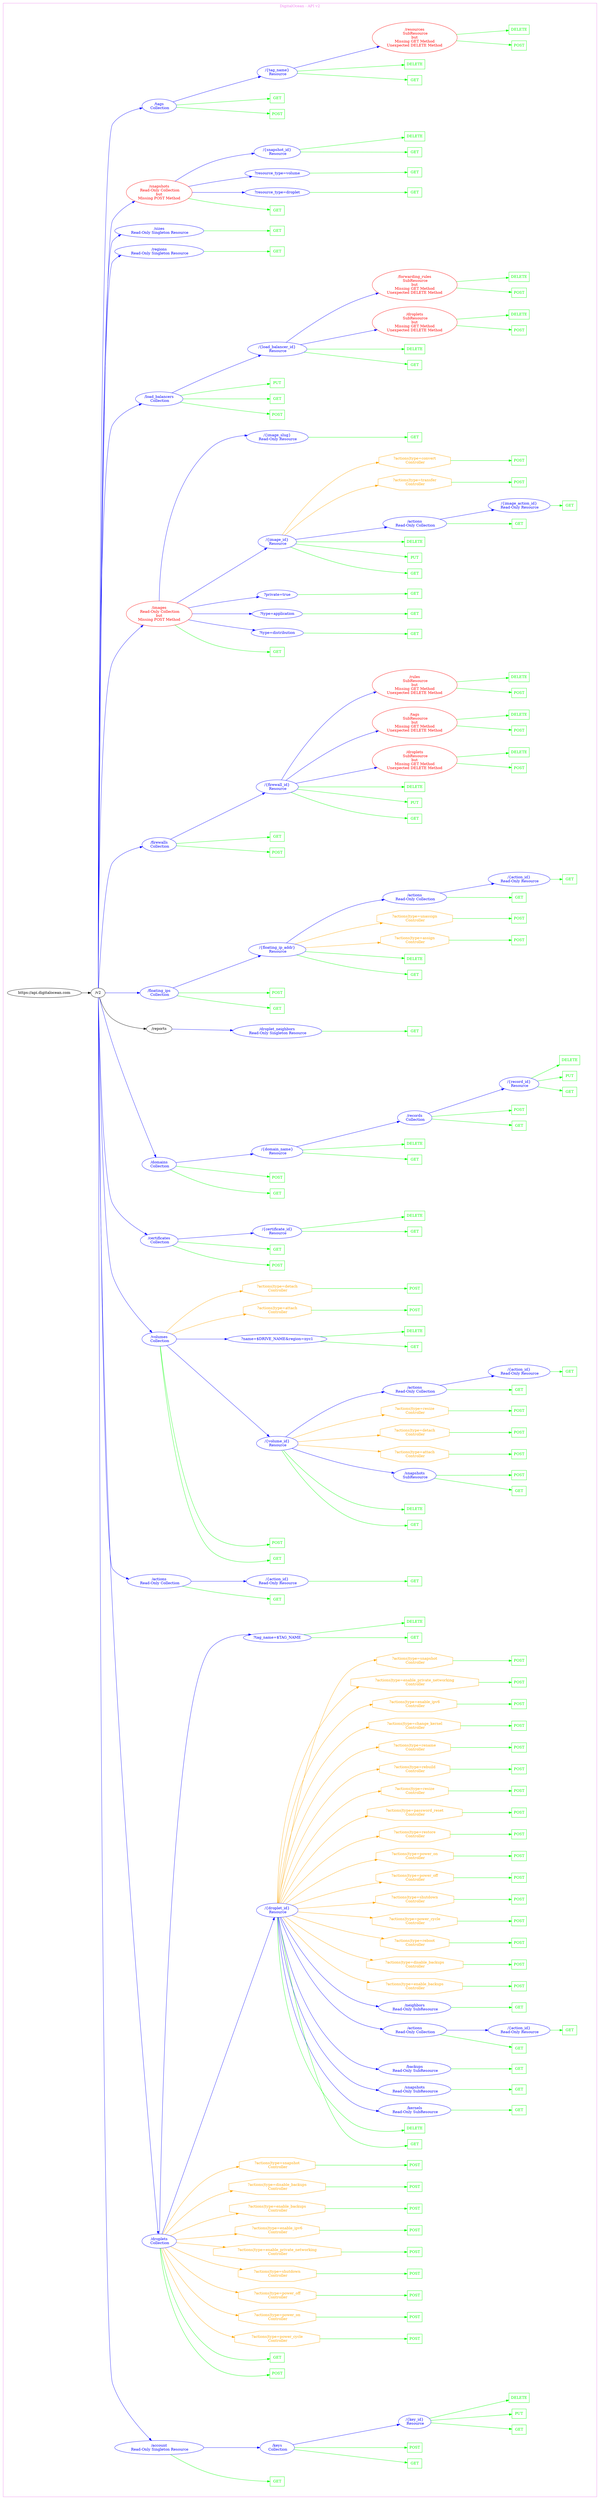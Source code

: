 digraph Cloud_Computing_REST_API {
rankdir="LR";
subgraph cluster_0 {
label="DigitalOcean - API v2"
color=violet
fontcolor=violet
subgraph cluster_1 {
label=""
color=white
fontcolor=white
node1 [label="https://api.digitalocean.com", shape="ellipse", color="black", fontcolor="black"]
node1 -> node2 [color="black", fontcolor="black"]
subgraph cluster_2 {
label=""
color=white
fontcolor=white
node2 [label="/v2", shape="ellipse", color="black", fontcolor="black"]
node2 -> node3 [color="blue", fontcolor="blue"]
subgraph cluster_3 {
label=""
color=white
fontcolor=white
node3 [label="/account\n Read-Only Singleton Resource", shape="ellipse", color="blue", fontcolor="blue"]
node3 -> node4 [color="green", fontcolor="green"]
subgraph cluster_4 {
label=""
color=white
fontcolor=white
node4 [label="GET", shape="box", color="green", fontcolor="green"]
}
node3 -> node5 [color="blue", fontcolor="blue"]
subgraph cluster_5 {
label=""
color=white
fontcolor=white
node5 [label="/keys\n Collection", shape="ellipse", color="blue", fontcolor="blue"]
node5 -> node6 [color="green", fontcolor="green"]
subgraph cluster_6 {
label=""
color=white
fontcolor=white
node6 [label="GET", shape="box", color="green", fontcolor="green"]
}
node5 -> node7 [color="green", fontcolor="green"]
subgraph cluster_7 {
label=""
color=white
fontcolor=white
node7 [label="POST", shape="box", color="green", fontcolor="green"]
}
node5 -> node8 [color="blue", fontcolor="blue"]
subgraph cluster_8 {
label=""
color=white
fontcolor=white
node8 [label="/{key_id}\n Resource", shape="ellipse", color="blue", fontcolor="blue"]
node8 -> node9 [color="green", fontcolor="green"]
subgraph cluster_9 {
label=""
color=white
fontcolor=white
node9 [label="GET", shape="box", color="green", fontcolor="green"]
}
node8 -> node10 [color="green", fontcolor="green"]
subgraph cluster_10 {
label=""
color=white
fontcolor=white
node10 [label="PUT", shape="box", color="green", fontcolor="green"]
}
node8 -> node11 [color="green", fontcolor="green"]
subgraph cluster_11 {
label=""
color=white
fontcolor=white
node11 [label="DELETE", shape="box", color="green", fontcolor="green"]
}
}
}
}
node2 -> node12 [color="blue", fontcolor="blue"]
subgraph cluster_12 {
label=""
color=white
fontcolor=white
node12 [label="/droplets\n Collection", shape="ellipse", color="blue", fontcolor="blue"]
node12 -> node13 [color="green", fontcolor="green"]
subgraph cluster_13 {
label=""
color=white
fontcolor=white
node13 [label="POST", shape="box", color="green", fontcolor="green"]
}
node12 -> node14 [color="green", fontcolor="green"]
subgraph cluster_14 {
label=""
color=white
fontcolor=white
node14 [label="GET", shape="box", color="green", fontcolor="green"]
}
node12 -> node15 [color="orange", fontcolor="orange"]
subgraph cluster_15 {
label=""
color=white
fontcolor=white
node15 [label="?actions|type=power_cycle\n Controller", shape="octagon", color="orange", fontcolor="orange"]
node15 -> node16 [color="green", fontcolor="green"]
subgraph cluster_16 {
label=""
color=white
fontcolor=white
node16 [label="POST", shape="box", color="green", fontcolor="green"]
}
}
node12 -> node17 [color="orange", fontcolor="orange"]
subgraph cluster_17 {
label=""
color=white
fontcolor=white
node17 [label="?actions|type=power_on\n Controller", shape="octagon", color="orange", fontcolor="orange"]
node17 -> node18 [color="green", fontcolor="green"]
subgraph cluster_18 {
label=""
color=white
fontcolor=white
node18 [label="POST", shape="box", color="green", fontcolor="green"]
}
}
node12 -> node19 [color="orange", fontcolor="orange"]
subgraph cluster_19 {
label=""
color=white
fontcolor=white
node19 [label="?actions|type=power_off\n Controller", shape="octagon", color="orange", fontcolor="orange"]
node19 -> node20 [color="green", fontcolor="green"]
subgraph cluster_20 {
label=""
color=white
fontcolor=white
node20 [label="POST", shape="box", color="green", fontcolor="green"]
}
}
node12 -> node21 [color="orange", fontcolor="orange"]
subgraph cluster_21 {
label=""
color=white
fontcolor=white
node21 [label="?actions|type=shutdown\n Controller", shape="octagon", color="orange", fontcolor="orange"]
node21 -> node22 [color="green", fontcolor="green"]
subgraph cluster_22 {
label=""
color=white
fontcolor=white
node22 [label="POST", shape="box", color="green", fontcolor="green"]
}
}
node12 -> node23 [color="orange", fontcolor="orange"]
subgraph cluster_23 {
label=""
color=white
fontcolor=white
node23 [label="?actions|type=enable_private_networking\n Controller", shape="octagon", color="orange", fontcolor="orange"]
node23 -> node24 [color="green", fontcolor="green"]
subgraph cluster_24 {
label=""
color=white
fontcolor=white
node24 [label="POST", shape="box", color="green", fontcolor="green"]
}
}
node12 -> node25 [color="orange", fontcolor="orange"]
subgraph cluster_25 {
label=""
color=white
fontcolor=white
node25 [label="?actions|type=enable_ipv6\n Controller", shape="octagon", color="orange", fontcolor="orange"]
node25 -> node26 [color="green", fontcolor="green"]
subgraph cluster_26 {
label=""
color=white
fontcolor=white
node26 [label="POST", shape="box", color="green", fontcolor="green"]
}
}
node12 -> node27 [color="orange", fontcolor="orange"]
subgraph cluster_27 {
label=""
color=white
fontcolor=white
node27 [label="?actions|type=enable_backups\n Controller", shape="octagon", color="orange", fontcolor="orange"]
node27 -> node28 [color="green", fontcolor="green"]
subgraph cluster_28 {
label=""
color=white
fontcolor=white
node28 [label="POST", shape="box", color="green", fontcolor="green"]
}
}
node12 -> node29 [color="orange", fontcolor="orange"]
subgraph cluster_29 {
label=""
color=white
fontcolor=white
node29 [label="?actions|type=disable_backups\n Controller", shape="octagon", color="orange", fontcolor="orange"]
node29 -> node30 [color="green", fontcolor="green"]
subgraph cluster_30 {
label=""
color=white
fontcolor=white
node30 [label="POST", shape="box", color="green", fontcolor="green"]
}
}
node12 -> node31 [color="orange", fontcolor="orange"]
subgraph cluster_31 {
label=""
color=white
fontcolor=white
node31 [label="?actions|type=snapshot\n Controller", shape="octagon", color="orange", fontcolor="orange"]
node31 -> node32 [color="green", fontcolor="green"]
subgraph cluster_32 {
label=""
color=white
fontcolor=white
node32 [label="POST", shape="box", color="green", fontcolor="green"]
}
}
node12 -> node33 [color="blue", fontcolor="blue"]
subgraph cluster_33 {
label=""
color=white
fontcolor=white
node33 [label="/{droplet_id}\n Resource", shape="ellipse", color="blue", fontcolor="blue"]
node33 -> node34 [color="green", fontcolor="green"]
subgraph cluster_34 {
label=""
color=white
fontcolor=white
node34 [label="GET", shape="box", color="green", fontcolor="green"]
}
node33 -> node35 [color="green", fontcolor="green"]
subgraph cluster_35 {
label=""
color=white
fontcolor=white
node35 [label="DELETE", shape="box", color="green", fontcolor="green"]
}
node33 -> node36 [color="blue", fontcolor="blue"]
subgraph cluster_36 {
label=""
color=white
fontcolor=white
node36 [label="/kernels\n Read-Only SubResource", shape="ellipse", color="blue", fontcolor="blue"]
node36 -> node37 [color="green", fontcolor="green"]
subgraph cluster_37 {
label=""
color=white
fontcolor=white
node37 [label="GET", shape="box", color="green", fontcolor="green"]
}
}
node33 -> node38 [color="blue", fontcolor="blue"]
subgraph cluster_38 {
label=""
color=white
fontcolor=white
node38 [label="/snapshots\n Read-Only SubResource", shape="ellipse", color="blue", fontcolor="blue"]
node38 -> node39 [color="green", fontcolor="green"]
subgraph cluster_39 {
label=""
color=white
fontcolor=white
node39 [label="GET", shape="box", color="green", fontcolor="green"]
}
}
node33 -> node40 [color="blue", fontcolor="blue"]
subgraph cluster_40 {
label=""
color=white
fontcolor=white
node40 [label="/backups\n Read-Only SubResource", shape="ellipse", color="blue", fontcolor="blue"]
node40 -> node41 [color="green", fontcolor="green"]
subgraph cluster_41 {
label=""
color=white
fontcolor=white
node41 [label="GET", shape="box", color="green", fontcolor="green"]
}
}
node33 -> node42 [color="blue", fontcolor="blue"]
subgraph cluster_42 {
label=""
color=white
fontcolor=white
node42 [label="/actions\n Read-Only Collection", shape="ellipse", color="blue", fontcolor="blue"]
node42 -> node43 [color="green", fontcolor="green"]
subgraph cluster_43 {
label=""
color=white
fontcolor=white
node43 [label="GET", shape="box", color="green", fontcolor="green"]
}
node42 -> node44 [color="blue", fontcolor="blue"]
subgraph cluster_44 {
label=""
color=white
fontcolor=white
node44 [label="/{action_id}\n Read-Only Resource", shape="ellipse", color="blue", fontcolor="blue"]
node44 -> node45 [color="green", fontcolor="green"]
subgraph cluster_45 {
label=""
color=white
fontcolor=white
node45 [label="GET", shape="box", color="green", fontcolor="green"]
}
}
}
node33 -> node46 [color="blue", fontcolor="blue"]
subgraph cluster_46 {
label=""
color=white
fontcolor=white
node46 [label="/neighbors\n Read-Only SubResource", shape="ellipse", color="blue", fontcolor="blue"]
node46 -> node47 [color="green", fontcolor="green"]
subgraph cluster_47 {
label=""
color=white
fontcolor=white
node47 [label="GET", shape="box", color="green", fontcolor="green"]
}
}
node33 -> node48 [color="orange", fontcolor="orange"]
subgraph cluster_48 {
label=""
color=white
fontcolor=white
node48 [label="?actions|type=enable_backups\n Controller", shape="octagon", color="orange", fontcolor="orange"]
node48 -> node49 [color="green", fontcolor="green"]
subgraph cluster_49 {
label=""
color=white
fontcolor=white
node49 [label="POST", shape="box", color="green", fontcolor="green"]
}
}
node33 -> node50 [color="orange", fontcolor="orange"]
subgraph cluster_50 {
label=""
color=white
fontcolor=white
node50 [label="?actions|type=disable_backups\n Controller", shape="octagon", color="orange", fontcolor="orange"]
node50 -> node51 [color="green", fontcolor="green"]
subgraph cluster_51 {
label=""
color=white
fontcolor=white
node51 [label="POST", shape="box", color="green", fontcolor="green"]
}
}
node33 -> node52 [color="orange", fontcolor="orange"]
subgraph cluster_52 {
label=""
color=white
fontcolor=white
node52 [label="?actions|type=reboot\n Controller", shape="octagon", color="orange", fontcolor="orange"]
node52 -> node53 [color="green", fontcolor="green"]
subgraph cluster_53 {
label=""
color=white
fontcolor=white
node53 [label="POST", shape="box", color="green", fontcolor="green"]
}
}
node33 -> node54 [color="orange", fontcolor="orange"]
subgraph cluster_54 {
label=""
color=white
fontcolor=white
node54 [label="?actions|type=power_cycle\n Controller", shape="octagon", color="orange", fontcolor="orange"]
node54 -> node55 [color="green", fontcolor="green"]
subgraph cluster_55 {
label=""
color=white
fontcolor=white
node55 [label="POST", shape="box", color="green", fontcolor="green"]
}
}
node33 -> node56 [color="orange", fontcolor="orange"]
subgraph cluster_56 {
label=""
color=white
fontcolor=white
node56 [label="?actions|type=shutdown\n Controller", shape="octagon", color="orange", fontcolor="orange"]
node56 -> node57 [color="green", fontcolor="green"]
subgraph cluster_57 {
label=""
color=white
fontcolor=white
node57 [label="POST", shape="box", color="green", fontcolor="green"]
}
}
node33 -> node58 [color="orange", fontcolor="orange"]
subgraph cluster_58 {
label=""
color=white
fontcolor=white
node58 [label="?actions|type=power_off\n Controller", shape="octagon", color="orange", fontcolor="orange"]
node58 -> node59 [color="green", fontcolor="green"]
subgraph cluster_59 {
label=""
color=white
fontcolor=white
node59 [label="POST", shape="box", color="green", fontcolor="green"]
}
}
node33 -> node60 [color="orange", fontcolor="orange"]
subgraph cluster_60 {
label=""
color=white
fontcolor=white
node60 [label="?actions|type=power_on\n Controller", shape="octagon", color="orange", fontcolor="orange"]
node60 -> node61 [color="green", fontcolor="green"]
subgraph cluster_61 {
label=""
color=white
fontcolor=white
node61 [label="POST", shape="box", color="green", fontcolor="green"]
}
}
node33 -> node62 [color="orange", fontcolor="orange"]
subgraph cluster_62 {
label=""
color=white
fontcolor=white
node62 [label="?actions|type=restore\n Controller", shape="octagon", color="orange", fontcolor="orange"]
node62 -> node63 [color="green", fontcolor="green"]
subgraph cluster_63 {
label=""
color=white
fontcolor=white
node63 [label="POST", shape="box", color="green", fontcolor="green"]
}
}
node33 -> node64 [color="orange", fontcolor="orange"]
subgraph cluster_64 {
label=""
color=white
fontcolor=white
node64 [label="?actions|type=password_reset\n Controller", shape="octagon", color="orange", fontcolor="orange"]
node64 -> node65 [color="green", fontcolor="green"]
subgraph cluster_65 {
label=""
color=white
fontcolor=white
node65 [label="POST", shape="box", color="green", fontcolor="green"]
}
}
node33 -> node66 [color="orange", fontcolor="orange"]
subgraph cluster_66 {
label=""
color=white
fontcolor=white
node66 [label="?actions|type=resize\n Controller", shape="octagon", color="orange", fontcolor="orange"]
node66 -> node67 [color="green", fontcolor="green"]
subgraph cluster_67 {
label=""
color=white
fontcolor=white
node67 [label="POST", shape="box", color="green", fontcolor="green"]
}
}
node33 -> node68 [color="orange", fontcolor="orange"]
subgraph cluster_68 {
label=""
color=white
fontcolor=white
node68 [label="?actions|type=rebuild\n Controller", shape="octagon", color="orange", fontcolor="orange"]
node68 -> node69 [color="green", fontcolor="green"]
subgraph cluster_69 {
label=""
color=white
fontcolor=white
node69 [label="POST", shape="box", color="green", fontcolor="green"]
}
}
node33 -> node70 [color="orange", fontcolor="orange"]
subgraph cluster_70 {
label=""
color=white
fontcolor=white
node70 [label="?actions|type=rename\n Controller", shape="octagon", color="orange", fontcolor="orange"]
node70 -> node71 [color="green", fontcolor="green"]
subgraph cluster_71 {
label=""
color=white
fontcolor=white
node71 [label="POST", shape="box", color="green", fontcolor="green"]
}
}
node33 -> node72 [color="orange", fontcolor="orange"]
subgraph cluster_72 {
label=""
color=white
fontcolor=white
node72 [label="?actions|type=change_kernel\n Controller", shape="octagon", color="orange", fontcolor="orange"]
node72 -> node73 [color="green", fontcolor="green"]
subgraph cluster_73 {
label=""
color=white
fontcolor=white
node73 [label="POST", shape="box", color="green", fontcolor="green"]
}
}
node33 -> node74 [color="orange", fontcolor="orange"]
subgraph cluster_74 {
label=""
color=white
fontcolor=white
node74 [label="?actions|type=enable_ipv6\n Controller", shape="octagon", color="orange", fontcolor="orange"]
node74 -> node75 [color="green", fontcolor="green"]
subgraph cluster_75 {
label=""
color=white
fontcolor=white
node75 [label="POST", shape="box", color="green", fontcolor="green"]
}
}
node33 -> node76 [color="orange", fontcolor="orange"]
subgraph cluster_76 {
label=""
color=white
fontcolor=white
node76 [label="?actions|type=enable_private_networking\n Controller", shape="octagon", color="orange", fontcolor="orange"]
node76 -> node77 [color="green", fontcolor="green"]
subgraph cluster_77 {
label=""
color=white
fontcolor=white
node77 [label="POST", shape="box", color="green", fontcolor="green"]
}
}
node33 -> node78 [color="orange", fontcolor="orange"]
subgraph cluster_78 {
label=""
color=white
fontcolor=white
node78 [label="?actions|type=snapshot\n Controller", shape="octagon", color="orange", fontcolor="orange"]
node78 -> node79 [color="green", fontcolor="green"]
subgraph cluster_79 {
label=""
color=white
fontcolor=white
node79 [label="POST", shape="box", color="green", fontcolor="green"]
}
}
}
node12 -> node80 [color="blue", fontcolor="blue"]
subgraph cluster_80 {
label=""
color=white
fontcolor=white
node80 [label="?tag_name=$TAG_NAME", shape="ellipse", color="blue", fontcolor="blue"]
node80 -> node81 [color="green", fontcolor="green"]
subgraph cluster_81 {
label=""
color=white
fontcolor=white
node81 [label="GET", shape="box", color="green", fontcolor="green"]
}
node80 -> node82 [color="green", fontcolor="green"]
subgraph cluster_82 {
label=""
color=white
fontcolor=white
node82 [label="DELETE", shape="box", color="green", fontcolor="green"]
}
}
}
node2 -> node83 [color="blue", fontcolor="blue"]
subgraph cluster_83 {
label=""
color=white
fontcolor=white
node83 [label="/actions\n Read-Only Collection", shape="ellipse", color="blue", fontcolor="blue"]
node83 -> node84 [color="green", fontcolor="green"]
subgraph cluster_84 {
label=""
color=white
fontcolor=white
node84 [label="GET", shape="box", color="green", fontcolor="green"]
}
node83 -> node85 [color="blue", fontcolor="blue"]
subgraph cluster_85 {
label=""
color=white
fontcolor=white
node85 [label="/{action_id}\n Read-Only Resource", shape="ellipse", color="blue", fontcolor="blue"]
node85 -> node86 [color="green", fontcolor="green"]
subgraph cluster_86 {
label=""
color=white
fontcolor=white
node86 [label="GET", shape="box", color="green", fontcolor="green"]
}
}
}
node2 -> node87 [color="blue", fontcolor="blue"]
subgraph cluster_87 {
label=""
color=white
fontcolor=white
node87 [label="/volumes\n Collection", shape="ellipse", color="blue", fontcolor="blue"]
node87 -> node88 [color="green", fontcolor="green"]
subgraph cluster_88 {
label=""
color=white
fontcolor=white
node88 [label="GET", shape="box", color="green", fontcolor="green"]
}
node87 -> node89 [color="green", fontcolor="green"]
subgraph cluster_89 {
label=""
color=white
fontcolor=white
node89 [label="POST", shape="box", color="green", fontcolor="green"]
}
node87 -> node90 [color="blue", fontcolor="blue"]
subgraph cluster_90 {
label=""
color=white
fontcolor=white
node90 [label="/{volume_id}\n Resource", shape="ellipse", color="blue", fontcolor="blue"]
node90 -> node91 [color="green", fontcolor="green"]
subgraph cluster_91 {
label=""
color=white
fontcolor=white
node91 [label="GET", shape="box", color="green", fontcolor="green"]
}
node90 -> node92 [color="green", fontcolor="green"]
subgraph cluster_92 {
label=""
color=white
fontcolor=white
node92 [label="DELETE", shape="box", color="green", fontcolor="green"]
}
node90 -> node93 [color="blue", fontcolor="blue"]
subgraph cluster_93 {
label=""
color=white
fontcolor=white
node93 [label="/snapshots\n SubResource", shape="ellipse", color="blue", fontcolor="blue"]
node93 -> node94 [color="green", fontcolor="green"]
subgraph cluster_94 {
label=""
color=white
fontcolor=white
node94 [label="GET", shape="box", color="green", fontcolor="green"]
}
node93 -> node95 [color="green", fontcolor="green"]
subgraph cluster_95 {
label=""
color=white
fontcolor=white
node95 [label="POST", shape="box", color="green", fontcolor="green"]
}
}
node90 -> node96 [color="orange", fontcolor="orange"]
subgraph cluster_96 {
label=""
color=white
fontcolor=white
node96 [label="?actions|type=attach\n Controller", shape="octagon", color="orange", fontcolor="orange"]
node96 -> node97 [color="green", fontcolor="green"]
subgraph cluster_97 {
label=""
color=white
fontcolor=white
node97 [label="POST", shape="box", color="green", fontcolor="green"]
}
}
node90 -> node98 [color="orange", fontcolor="orange"]
subgraph cluster_98 {
label=""
color=white
fontcolor=white
node98 [label="?actions|type=detach\n Controller", shape="octagon", color="orange", fontcolor="orange"]
node98 -> node99 [color="green", fontcolor="green"]
subgraph cluster_99 {
label=""
color=white
fontcolor=white
node99 [label="POST", shape="box", color="green", fontcolor="green"]
}
}
node90 -> node100 [color="orange", fontcolor="orange"]
subgraph cluster_100 {
label=""
color=white
fontcolor=white
node100 [label="?actions|type=resize\n Controller", shape="octagon", color="orange", fontcolor="orange"]
node100 -> node101 [color="green", fontcolor="green"]
subgraph cluster_101 {
label=""
color=white
fontcolor=white
node101 [label="POST", shape="box", color="green", fontcolor="green"]
}
}
node90 -> node102 [color="blue", fontcolor="blue"]
subgraph cluster_102 {
label=""
color=white
fontcolor=white
node102 [label="/actions\n Read-Only Collection", shape="ellipse", color="blue", fontcolor="blue"]
node102 -> node103 [color="green", fontcolor="green"]
subgraph cluster_103 {
label=""
color=white
fontcolor=white
node103 [label="GET", shape="box", color="green", fontcolor="green"]
}
node102 -> node104 [color="blue", fontcolor="blue"]
subgraph cluster_104 {
label=""
color=white
fontcolor=white
node104 [label="/{action_id}\n Read-Only Resource", shape="ellipse", color="blue", fontcolor="blue"]
node104 -> node105 [color="green", fontcolor="green"]
subgraph cluster_105 {
label=""
color=white
fontcolor=white
node105 [label="GET", shape="box", color="green", fontcolor="green"]
}
}
}
}
node87 -> node106 [color="blue", fontcolor="blue"]
subgraph cluster_106 {
label=""
color=white
fontcolor=white
node106 [label="?name=$DRIVE_NAME&region=nyc1", shape="ellipse", color="blue", fontcolor="blue"]
node106 -> node107 [color="green", fontcolor="green"]
subgraph cluster_107 {
label=""
color=white
fontcolor=white
node107 [label="GET", shape="box", color="green", fontcolor="green"]
}
node106 -> node108 [color="green", fontcolor="green"]
subgraph cluster_108 {
label=""
color=white
fontcolor=white
node108 [label="DELETE", shape="box", color="green", fontcolor="green"]
}
}
node87 -> node109 [color="orange", fontcolor="orange"]
subgraph cluster_109 {
label=""
color=white
fontcolor=white
node109 [label="?actions|type=attach\n Controller", shape="octagon", color="orange", fontcolor="orange"]
node109 -> node110 [color="green", fontcolor="green"]
subgraph cluster_110 {
label=""
color=white
fontcolor=white
node110 [label="POST", shape="box", color="green", fontcolor="green"]
}
}
node87 -> node111 [color="orange", fontcolor="orange"]
subgraph cluster_111 {
label=""
color=white
fontcolor=white
node111 [label="?actions|type=detach\n Controller", shape="octagon", color="orange", fontcolor="orange"]
node111 -> node112 [color="green", fontcolor="green"]
subgraph cluster_112 {
label=""
color=white
fontcolor=white
node112 [label="POST", shape="box", color="green", fontcolor="green"]
}
}
}
node2 -> node113 [color="blue", fontcolor="blue"]
subgraph cluster_113 {
label=""
color=white
fontcolor=white
node113 [label="/certificates\n Collection", shape="ellipse", color="blue", fontcolor="blue"]
node113 -> node114 [color="green", fontcolor="green"]
subgraph cluster_114 {
label=""
color=white
fontcolor=white
node114 [label="POST", shape="box", color="green", fontcolor="green"]
}
node113 -> node115 [color="green", fontcolor="green"]
subgraph cluster_115 {
label=""
color=white
fontcolor=white
node115 [label="GET", shape="box", color="green", fontcolor="green"]
}
node113 -> node116 [color="blue", fontcolor="blue"]
subgraph cluster_116 {
label=""
color=white
fontcolor=white
node116 [label="/{certificate_id}\n Resource", shape="ellipse", color="blue", fontcolor="blue"]
node116 -> node117 [color="green", fontcolor="green"]
subgraph cluster_117 {
label=""
color=white
fontcolor=white
node117 [label="GET", shape="box", color="green", fontcolor="green"]
}
node116 -> node118 [color="green", fontcolor="green"]
subgraph cluster_118 {
label=""
color=white
fontcolor=white
node118 [label="DELETE", shape="box", color="green", fontcolor="green"]
}
}
}
node2 -> node119 [color="blue", fontcolor="blue"]
subgraph cluster_119 {
label=""
color=white
fontcolor=white
node119 [label="/domains\n Collection", shape="ellipse", color="blue", fontcolor="blue"]
node119 -> node120 [color="green", fontcolor="green"]
subgraph cluster_120 {
label=""
color=white
fontcolor=white
node120 [label="GET", shape="box", color="green", fontcolor="green"]
}
node119 -> node121 [color="green", fontcolor="green"]
subgraph cluster_121 {
label=""
color=white
fontcolor=white
node121 [label="POST", shape="box", color="green", fontcolor="green"]
}
node119 -> node122 [color="blue", fontcolor="blue"]
subgraph cluster_122 {
label=""
color=white
fontcolor=white
node122 [label="/{domain_name}\n Resource", shape="ellipse", color="blue", fontcolor="blue"]
node122 -> node123 [color="green", fontcolor="green"]
subgraph cluster_123 {
label=""
color=white
fontcolor=white
node123 [label="GET", shape="box", color="green", fontcolor="green"]
}
node122 -> node124 [color="green", fontcolor="green"]
subgraph cluster_124 {
label=""
color=white
fontcolor=white
node124 [label="DELETE", shape="box", color="green", fontcolor="green"]
}
node122 -> node125 [color="blue", fontcolor="blue"]
subgraph cluster_125 {
label=""
color=white
fontcolor=white
node125 [label="/records\n Collection", shape="ellipse", color="blue", fontcolor="blue"]
node125 -> node126 [color="green", fontcolor="green"]
subgraph cluster_126 {
label=""
color=white
fontcolor=white
node126 [label="GET", shape="box", color="green", fontcolor="green"]
}
node125 -> node127 [color="green", fontcolor="green"]
subgraph cluster_127 {
label=""
color=white
fontcolor=white
node127 [label="POST", shape="box", color="green", fontcolor="green"]
}
node125 -> node128 [color="blue", fontcolor="blue"]
subgraph cluster_128 {
label=""
color=white
fontcolor=white
node128 [label="/{record_id}\n Resource", shape="ellipse", color="blue", fontcolor="blue"]
node128 -> node129 [color="green", fontcolor="green"]
subgraph cluster_129 {
label=""
color=white
fontcolor=white
node129 [label="GET", shape="box", color="green", fontcolor="green"]
}
node128 -> node130 [color="green", fontcolor="green"]
subgraph cluster_130 {
label=""
color=white
fontcolor=white
node130 [label="PUT", shape="box", color="green", fontcolor="green"]
}
node128 -> node131 [color="green", fontcolor="green"]
subgraph cluster_131 {
label=""
color=white
fontcolor=white
node131 [label="DELETE", shape="box", color="green", fontcolor="green"]
}
}
}
}
}
node2 -> node132 [color="black", fontcolor="black"]
subgraph cluster_132 {
label=""
color=white
fontcolor=white
node132 [label="/reports", shape="ellipse", color="black", fontcolor="black"]
node132 -> node133 [color="blue", fontcolor="blue"]
subgraph cluster_133 {
label=""
color=white
fontcolor=white
node133 [label="/droplet_neighbors\n Read-Only Singleton Resource", shape="ellipse", color="blue", fontcolor="blue"]
node133 -> node134 [color="green", fontcolor="green"]
subgraph cluster_134 {
label=""
color=white
fontcolor=white
node134 [label="GET", shape="box", color="green", fontcolor="green"]
}
}
}
node2 -> node135 [color="blue", fontcolor="blue"]
subgraph cluster_135 {
label=""
color=white
fontcolor=white
node135 [label="/floating_ips\n Collection", shape="ellipse", color="blue", fontcolor="blue"]
node135 -> node136 [color="green", fontcolor="green"]
subgraph cluster_136 {
label=""
color=white
fontcolor=white
node136 [label="GET", shape="box", color="green", fontcolor="green"]
}
node135 -> node137 [color="green", fontcolor="green"]
subgraph cluster_137 {
label=""
color=white
fontcolor=white
node137 [label="POST", shape="box", color="green", fontcolor="green"]
}
node135 -> node138 [color="blue", fontcolor="blue"]
subgraph cluster_138 {
label=""
color=white
fontcolor=white
node138 [label="/{floating_ip_addr}\n Resource", shape="ellipse", color="blue", fontcolor="blue"]
node138 -> node139 [color="green", fontcolor="green"]
subgraph cluster_139 {
label=""
color=white
fontcolor=white
node139 [label="GET", shape="box", color="green", fontcolor="green"]
}
node138 -> node140 [color="green", fontcolor="green"]
subgraph cluster_140 {
label=""
color=white
fontcolor=white
node140 [label="DELETE", shape="box", color="green", fontcolor="green"]
}
node138 -> node141 [color="orange", fontcolor="orange"]
subgraph cluster_141 {
label=""
color=white
fontcolor=white
node141 [label="?actions|type=assign\n Controller", shape="octagon", color="orange", fontcolor="orange"]
node141 -> node142 [color="green", fontcolor="green"]
subgraph cluster_142 {
label=""
color=white
fontcolor=white
node142 [label="POST", shape="box", color="green", fontcolor="green"]
}
}
node138 -> node143 [color="orange", fontcolor="orange"]
subgraph cluster_143 {
label=""
color=white
fontcolor=white
node143 [label="?actions|type=unassign\n Controller", shape="octagon", color="orange", fontcolor="orange"]
node143 -> node144 [color="green", fontcolor="green"]
subgraph cluster_144 {
label=""
color=white
fontcolor=white
node144 [label="POST", shape="box", color="green", fontcolor="green"]
}
}
node138 -> node145 [color="blue", fontcolor="blue"]
subgraph cluster_145 {
label=""
color=white
fontcolor=white
node145 [label="/actions\n Read-Only Collection", shape="ellipse", color="blue", fontcolor="blue"]
node145 -> node146 [color="green", fontcolor="green"]
subgraph cluster_146 {
label=""
color=white
fontcolor=white
node146 [label="GET", shape="box", color="green", fontcolor="green"]
}
node145 -> node147 [color="blue", fontcolor="blue"]
subgraph cluster_147 {
label=""
color=white
fontcolor=white
node147 [label="/{action_id}\n Read-Only Resource", shape="ellipse", color="blue", fontcolor="blue"]
node147 -> node148 [color="green", fontcolor="green"]
subgraph cluster_148 {
label=""
color=white
fontcolor=white
node148 [label="GET", shape="box", color="green", fontcolor="green"]
}
}
}
}
}
node2 -> node149 [color="blue", fontcolor="blue"]
subgraph cluster_149 {
label=""
color=white
fontcolor=white
node149 [label="/firewalls\n Collection", shape="ellipse", color="blue", fontcolor="blue"]
node149 -> node150 [color="green", fontcolor="green"]
subgraph cluster_150 {
label=""
color=white
fontcolor=white
node150 [label="POST", shape="box", color="green", fontcolor="green"]
}
node149 -> node151 [color="green", fontcolor="green"]
subgraph cluster_151 {
label=""
color=white
fontcolor=white
node151 [label="GET", shape="box", color="green", fontcolor="green"]
}
node149 -> node152 [color="blue", fontcolor="blue"]
subgraph cluster_152 {
label=""
color=white
fontcolor=white
node152 [label="/{firewall_id}\n Resource", shape="ellipse", color="blue", fontcolor="blue"]
node152 -> node153 [color="green", fontcolor="green"]
subgraph cluster_153 {
label=""
color=white
fontcolor=white
node153 [label="GET", shape="box", color="green", fontcolor="green"]
}
node152 -> node154 [color="green", fontcolor="green"]
subgraph cluster_154 {
label=""
color=white
fontcolor=white
node154 [label="PUT", shape="box", color="green", fontcolor="green"]
}
node152 -> node155 [color="green", fontcolor="green"]
subgraph cluster_155 {
label=""
color=white
fontcolor=white
node155 [label="DELETE", shape="box", color="green", fontcolor="green"]
}
node152 -> node156 [color="blue", fontcolor="blue"]
subgraph cluster_156 {
label=""
color=white
fontcolor=white
node156 [label="/droplets\n SubResource\nbut\nMissing GET Method\nUnexpected DELETE Method", shape="ellipse", color="red", fontcolor="red"]
node156 -> node157 [color="green", fontcolor="green"]
subgraph cluster_157 {
label=""
color=white
fontcolor=white
node157 [label="POST", shape="box", color="green", fontcolor="green"]
}
node156 -> node158 [color="green", fontcolor="green"]
subgraph cluster_158 {
label=""
color=white
fontcolor=white
node158 [label="DELETE", shape="box", color="green", fontcolor="green"]
}
}
node152 -> node159 [color="blue", fontcolor="blue"]
subgraph cluster_159 {
label=""
color=white
fontcolor=white
node159 [label="/tags\n SubResource\nbut\nMissing GET Method\nUnexpected DELETE Method", shape="ellipse", color="red", fontcolor="red"]
node159 -> node160 [color="green", fontcolor="green"]
subgraph cluster_160 {
label=""
color=white
fontcolor=white
node160 [label="POST", shape="box", color="green", fontcolor="green"]
}
node159 -> node161 [color="green", fontcolor="green"]
subgraph cluster_161 {
label=""
color=white
fontcolor=white
node161 [label="DELETE", shape="box", color="green", fontcolor="green"]
}
}
node152 -> node162 [color="blue", fontcolor="blue"]
subgraph cluster_162 {
label=""
color=white
fontcolor=white
node162 [label="/rules\n SubResource\nbut\nMissing GET Method\nUnexpected DELETE Method", shape="ellipse", color="red", fontcolor="red"]
node162 -> node163 [color="green", fontcolor="green"]
subgraph cluster_163 {
label=""
color=white
fontcolor=white
node163 [label="POST", shape="box", color="green", fontcolor="green"]
}
node162 -> node164 [color="green", fontcolor="green"]
subgraph cluster_164 {
label=""
color=white
fontcolor=white
node164 [label="DELETE", shape="box", color="green", fontcolor="green"]
}
}
}
}
node2 -> node165 [color="blue", fontcolor="blue"]
subgraph cluster_165 {
label=""
color=white
fontcolor=white
node165 [label="/images\n Read-Only Collection\nbut\nMissing POST Method", shape="ellipse", color="red", fontcolor="red"]
node165 -> node166 [color="green", fontcolor="green"]
subgraph cluster_166 {
label=""
color=white
fontcolor=white
node166 [label="GET", shape="box", color="green", fontcolor="green"]
}
node165 -> node167 [color="blue", fontcolor="blue"]
subgraph cluster_167 {
label=""
color=white
fontcolor=white
node167 [label="?type=distribution", shape="ellipse", color="blue", fontcolor="blue"]
node167 -> node168 [color="green", fontcolor="green"]
subgraph cluster_168 {
label=""
color=white
fontcolor=white
node168 [label="GET", shape="box", color="green", fontcolor="green"]
}
}
node165 -> node169 [color="blue", fontcolor="blue"]
subgraph cluster_169 {
label=""
color=white
fontcolor=white
node169 [label="?type=application", shape="ellipse", color="blue", fontcolor="blue"]
node169 -> node170 [color="green", fontcolor="green"]
subgraph cluster_170 {
label=""
color=white
fontcolor=white
node170 [label="GET", shape="box", color="green", fontcolor="green"]
}
}
node165 -> node171 [color="blue", fontcolor="blue"]
subgraph cluster_171 {
label=""
color=white
fontcolor=white
node171 [label="?private=true", shape="ellipse", color="blue", fontcolor="blue"]
node171 -> node172 [color="green", fontcolor="green"]
subgraph cluster_172 {
label=""
color=white
fontcolor=white
node172 [label="GET", shape="box", color="green", fontcolor="green"]
}
}
node165 -> node173 [color="blue", fontcolor="blue"]
subgraph cluster_173 {
label=""
color=white
fontcolor=white
node173 [label="/{image_id}\n Resource", shape="ellipse", color="blue", fontcolor="blue"]
node173 -> node174 [color="green", fontcolor="green"]
subgraph cluster_174 {
label=""
color=white
fontcolor=white
node174 [label="GET", shape="box", color="green", fontcolor="green"]
}
node173 -> node175 [color="green", fontcolor="green"]
subgraph cluster_175 {
label=""
color=white
fontcolor=white
node175 [label="PUT", shape="box", color="green", fontcolor="green"]
}
node173 -> node176 [color="green", fontcolor="green"]
subgraph cluster_176 {
label=""
color=white
fontcolor=white
node176 [label="DELETE", shape="box", color="green", fontcolor="green"]
}
node173 -> node177 [color="blue", fontcolor="blue"]
subgraph cluster_177 {
label=""
color=white
fontcolor=white
node177 [label="/actions\n Read-Only Collection", shape="ellipse", color="blue", fontcolor="blue"]
node177 -> node178 [color="green", fontcolor="green"]
subgraph cluster_178 {
label=""
color=white
fontcolor=white
node178 [label="GET", shape="box", color="green", fontcolor="green"]
}
node177 -> node179 [color="blue", fontcolor="blue"]
subgraph cluster_179 {
label=""
color=white
fontcolor=white
node179 [label="/{image_action_id}\n Read-Only Resource", shape="ellipse", color="blue", fontcolor="blue"]
node179 -> node180 [color="green", fontcolor="green"]
subgraph cluster_180 {
label=""
color=white
fontcolor=white
node180 [label="GET", shape="box", color="green", fontcolor="green"]
}
}
}
node173 -> node181 [color="orange", fontcolor="orange"]
subgraph cluster_181 {
label=""
color=white
fontcolor=white
node181 [label="?actions|type=transfer\n Controller", shape="octagon", color="orange", fontcolor="orange"]
node181 -> node182 [color="green", fontcolor="green"]
subgraph cluster_182 {
label=""
color=white
fontcolor=white
node182 [label="POST", shape="box", color="green", fontcolor="green"]
}
}
node173 -> node183 [color="orange", fontcolor="orange"]
subgraph cluster_183 {
label=""
color=white
fontcolor=white
node183 [label="?actions|type=convert\n Controller", shape="octagon", color="orange", fontcolor="orange"]
node183 -> node184 [color="green", fontcolor="green"]
subgraph cluster_184 {
label=""
color=white
fontcolor=white
node184 [label="POST", shape="box", color="green", fontcolor="green"]
}
}
}
node165 -> node185 [color="blue", fontcolor="blue"]
subgraph cluster_185 {
label=""
color=white
fontcolor=white
node185 [label="/{image_slug}\n Read-Only Resource", shape="ellipse", color="blue", fontcolor="blue"]
node185 -> node186 [color="green", fontcolor="green"]
subgraph cluster_186 {
label=""
color=white
fontcolor=white
node186 [label="GET", shape="box", color="green", fontcolor="green"]
}
}
}
node2 -> node187 [color="blue", fontcolor="blue"]
subgraph cluster_187 {
label=""
color=white
fontcolor=white
node187 [label="/load_balancers\n Collection", shape="ellipse", color="blue", fontcolor="blue"]
node187 -> node188 [color="green", fontcolor="green"]
subgraph cluster_188 {
label=""
color=white
fontcolor=white
node188 [label="POST", shape="box", color="green", fontcolor="green"]
}
node187 -> node189 [color="green", fontcolor="green"]
subgraph cluster_189 {
label=""
color=white
fontcolor=white
node189 [label="GET", shape="box", color="green", fontcolor="green"]
}
node187 -> node190 [color="green", fontcolor="green"]
subgraph cluster_190 {
label=""
color=white
fontcolor=white
node190 [label="PUT", shape="box", color="green", fontcolor="green"]
}
node187 -> node191 [color="blue", fontcolor="blue"]
subgraph cluster_191 {
label=""
color=white
fontcolor=white
node191 [label="/{load_balancer_id}\n Resource", shape="ellipse", color="blue", fontcolor="blue"]
node191 -> node192 [color="green", fontcolor="green"]
subgraph cluster_192 {
label=""
color=white
fontcolor=white
node192 [label="GET", shape="box", color="green", fontcolor="green"]
}
node191 -> node193 [color="green", fontcolor="green"]
subgraph cluster_193 {
label=""
color=white
fontcolor=white
node193 [label="DELETE", shape="box", color="green", fontcolor="green"]
}
node191 -> node194 [color="blue", fontcolor="blue"]
subgraph cluster_194 {
label=""
color=white
fontcolor=white
node194 [label="/droplets\n SubResource\nbut\nMissing GET Method\nUnexpected DELETE Method", shape="ellipse", color="red", fontcolor="red"]
node194 -> node195 [color="green", fontcolor="green"]
subgraph cluster_195 {
label=""
color=white
fontcolor=white
node195 [label="POST", shape="box", color="green", fontcolor="green"]
}
node194 -> node196 [color="green", fontcolor="green"]
subgraph cluster_196 {
label=""
color=white
fontcolor=white
node196 [label="DELETE", shape="box", color="green", fontcolor="green"]
}
}
node191 -> node197 [color="blue", fontcolor="blue"]
subgraph cluster_197 {
label=""
color=white
fontcolor=white
node197 [label="/forwarding_rules\n SubResource\nbut\nMissing GET Method\nUnexpected DELETE Method", shape="ellipse", color="red", fontcolor="red"]
node197 -> node198 [color="green", fontcolor="green"]
subgraph cluster_198 {
label=""
color=white
fontcolor=white
node198 [label="POST", shape="box", color="green", fontcolor="green"]
}
node197 -> node199 [color="green", fontcolor="green"]
subgraph cluster_199 {
label=""
color=white
fontcolor=white
node199 [label="DELETE", shape="box", color="green", fontcolor="green"]
}
}
}
}
node2 -> node200 [color="blue", fontcolor="blue"]
subgraph cluster_200 {
label=""
color=white
fontcolor=white
node200 [label="/regions\n Read-Only Singleton Resource", shape="ellipse", color="blue", fontcolor="blue"]
node200 -> node201 [color="green", fontcolor="green"]
subgraph cluster_201 {
label=""
color=white
fontcolor=white
node201 [label="GET", shape="box", color="green", fontcolor="green"]
}
}
node2 -> node202 [color="blue", fontcolor="blue"]
subgraph cluster_202 {
label=""
color=white
fontcolor=white
node202 [label="/sizes\n Read-Only Singleton Resource", shape="ellipse", color="blue", fontcolor="blue"]
node202 -> node203 [color="green", fontcolor="green"]
subgraph cluster_203 {
label=""
color=white
fontcolor=white
node203 [label="GET", shape="box", color="green", fontcolor="green"]
}
}
node2 -> node204 [color="blue", fontcolor="blue"]
subgraph cluster_204 {
label=""
color=white
fontcolor=white
node204 [label="/snapshots\n Read-Only Collection\nbut\nMissing POST Method", shape="ellipse", color="red", fontcolor="red"]
node204 -> node205 [color="green", fontcolor="green"]
subgraph cluster_205 {
label=""
color=white
fontcolor=white
node205 [label="GET", shape="box", color="green", fontcolor="green"]
}
node204 -> node206 [color="blue", fontcolor="blue"]
subgraph cluster_206 {
label=""
color=white
fontcolor=white
node206 [label="?resource_type=droplet", shape="ellipse", color="blue", fontcolor="blue"]
node206 -> node207 [color="green", fontcolor="green"]
subgraph cluster_207 {
label=""
color=white
fontcolor=white
node207 [label="GET", shape="box", color="green", fontcolor="green"]
}
}
node204 -> node208 [color="blue", fontcolor="blue"]
subgraph cluster_208 {
label=""
color=white
fontcolor=white
node208 [label="?resource_type=volume", shape="ellipse", color="blue", fontcolor="blue"]
node208 -> node209 [color="green", fontcolor="green"]
subgraph cluster_209 {
label=""
color=white
fontcolor=white
node209 [label="GET", shape="box", color="green", fontcolor="green"]
}
}
node204 -> node210 [color="blue", fontcolor="blue"]
subgraph cluster_210 {
label=""
color=white
fontcolor=white
node210 [label="/{snapshot_id}\n Resource", shape="ellipse", color="blue", fontcolor="blue"]
node210 -> node211 [color="green", fontcolor="green"]
subgraph cluster_211 {
label=""
color=white
fontcolor=white
node211 [label="GET", shape="box", color="green", fontcolor="green"]
}
node210 -> node212 [color="green", fontcolor="green"]
subgraph cluster_212 {
label=""
color=white
fontcolor=white
node212 [label="DELETE", shape="box", color="green", fontcolor="green"]
}
}
}
node2 -> node213 [color="blue", fontcolor="blue"]
subgraph cluster_213 {
label=""
color=white
fontcolor=white
node213 [label="/tags\n Collection", shape="ellipse", color="blue", fontcolor="blue"]
node213 -> node214 [color="green", fontcolor="green"]
subgraph cluster_214 {
label=""
color=white
fontcolor=white
node214 [label="POST", shape="box", color="green", fontcolor="green"]
}
node213 -> node215 [color="green", fontcolor="green"]
subgraph cluster_215 {
label=""
color=white
fontcolor=white
node215 [label="GET", shape="box", color="green", fontcolor="green"]
}
node213 -> node216 [color="blue", fontcolor="blue"]
subgraph cluster_216 {
label=""
color=white
fontcolor=white
node216 [label="/{tag_name}\n Resource", shape="ellipse", color="blue", fontcolor="blue"]
node216 -> node217 [color="green", fontcolor="green"]
subgraph cluster_217 {
label=""
color=white
fontcolor=white
node217 [label="GET", shape="box", color="green", fontcolor="green"]
}
node216 -> node218 [color="green", fontcolor="green"]
subgraph cluster_218 {
label=""
color=white
fontcolor=white
node218 [label="DELETE", shape="box", color="green", fontcolor="green"]
}
node216 -> node219 [color="blue", fontcolor="blue"]
subgraph cluster_219 {
label=""
color=white
fontcolor=white
node219 [label="/resources\n SubResource\nbut\nMissing GET Method\nUnexpected DELETE Method", shape="ellipse", color="red", fontcolor="red"]
node219 -> node220 [color="green", fontcolor="green"]
subgraph cluster_220 {
label=""
color=white
fontcolor=white
node220 [label="POST", shape="box", color="green", fontcolor="green"]
}
node219 -> node221 [color="green", fontcolor="green"]
subgraph cluster_221 {
label=""
color=white
fontcolor=white
node221 [label="DELETE", shape="box", color="green", fontcolor="green"]
}
}
}
}
}
}
}
}
